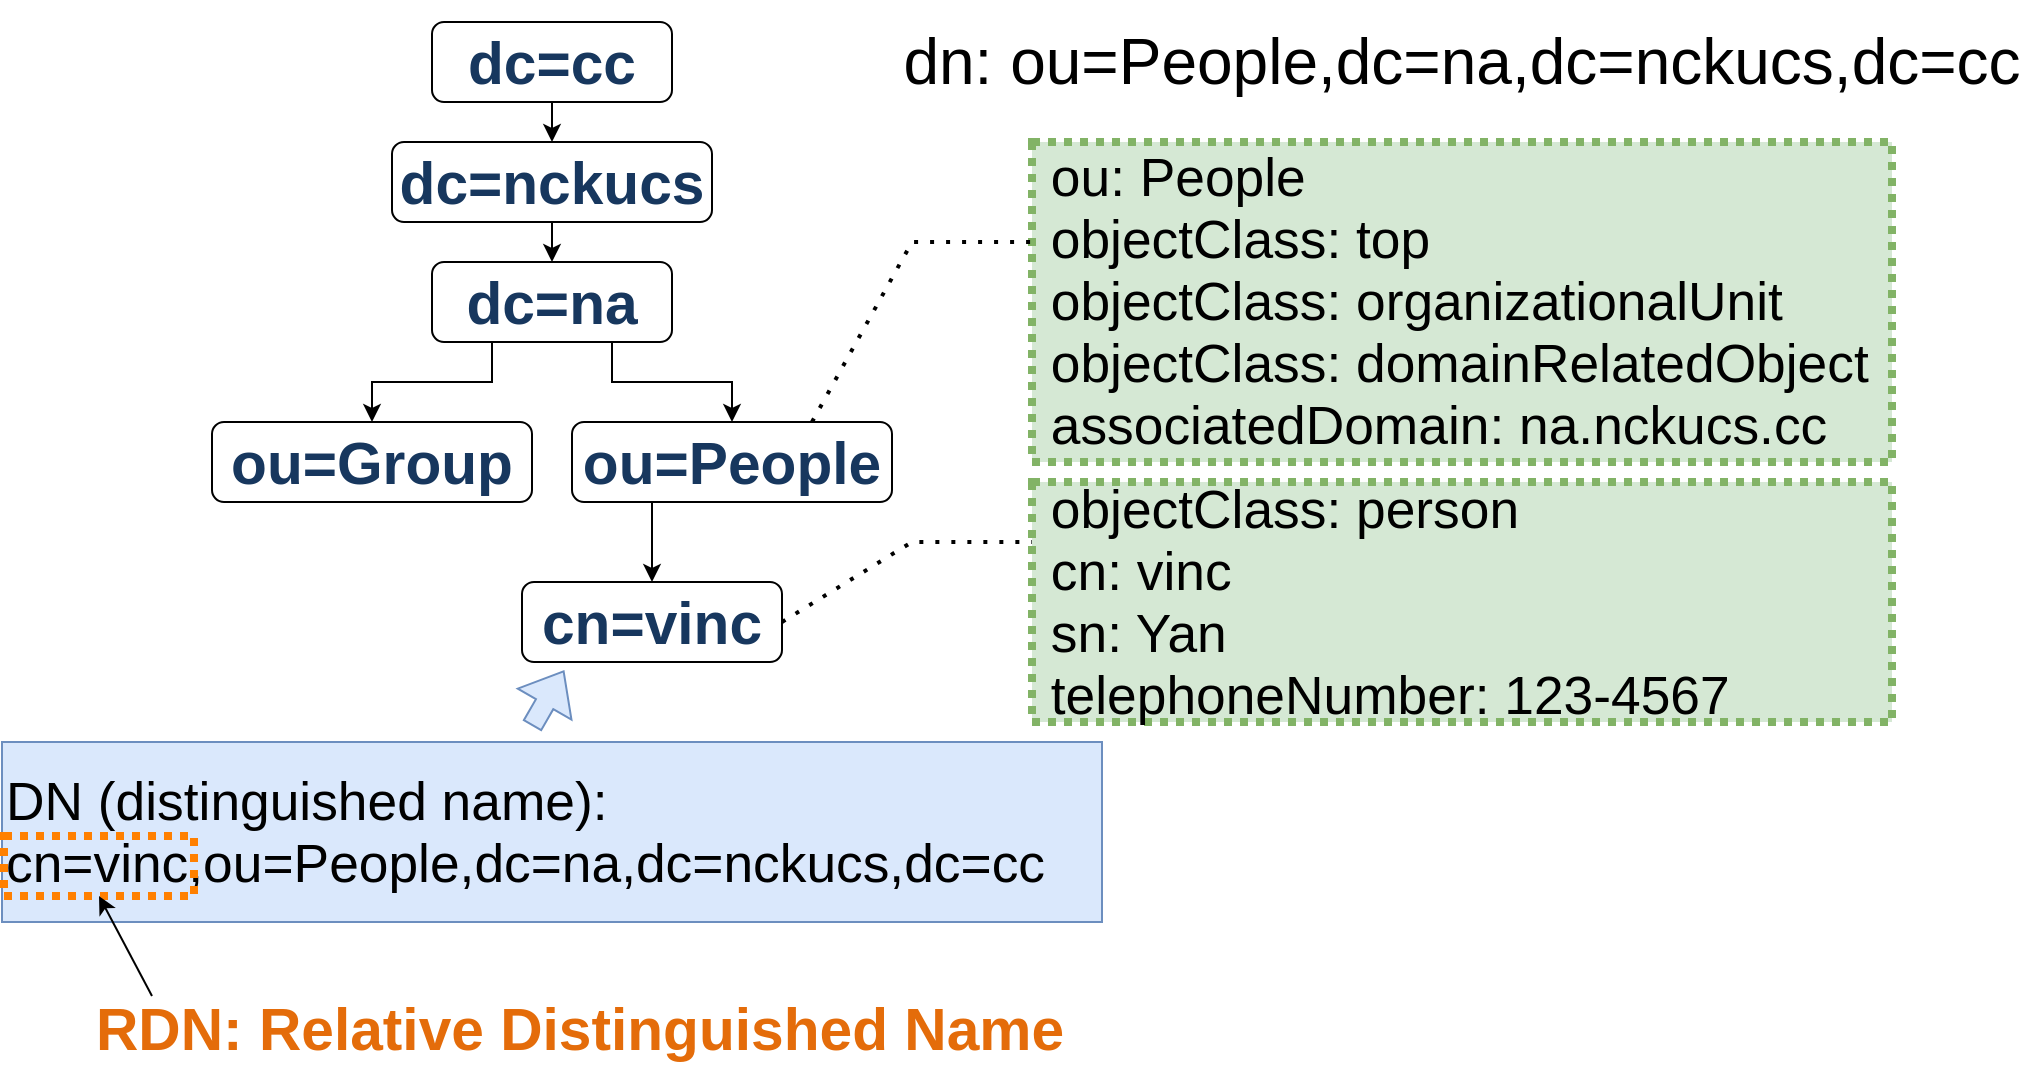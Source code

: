 <mxfile version="18.0.6" type="github">
  <diagram id="3WVFSegH6ydpg6aKXp3P" name="Page-1">
    <mxGraphModel dx="1550" dy="803" grid="1" gridSize="10" guides="1" tooltips="1" connect="1" arrows="1" fold="1" page="1" pageScale="1" pageWidth="827" pageHeight="1169" math="0" shadow="0">
      <root>
        <mxCell id="0" />
        <mxCell id="1" parent="0" />
        <mxCell id="ZvNLoXMq3XS8w7rEFli2-1" style="edgeStyle=orthogonalEdgeStyle;rounded=0;orthogonalLoop=1;jettySize=auto;html=1;exitX=0.5;exitY=1;exitDx=0;exitDy=0;entryX=0.5;entryY=0;entryDx=0;entryDy=0;fontSize=29;" edge="1" parent="1" source="ZvNLoXMq3XS8w7rEFli2-2" target="ZvNLoXMq3XS8w7rEFli2-4">
          <mxGeometry relative="1" as="geometry" />
        </mxCell>
        <mxCell id="ZvNLoXMq3XS8w7rEFli2-2" value="&lt;p style=&quot;line-height: normal; margin: 0pt 0in; text-indent: 0in; direction: ltr; unicode-bidi: embed; vertical-align: baseline; word-break: normal;&quot;&gt;&lt;span style=&quot;font-size: 22pt; font-family: Arial; font-variant-numeric: normal; font-variant-east-asian: normal; color: rgb(23, 55, 94); font-weight: bold;&quot;&gt;dc=cc&lt;/span&gt;&lt;/p&gt;" style="rounded=1;whiteSpace=wrap;html=1;" vertex="1" parent="1">
          <mxGeometry x="320" y="40" width="120" height="40" as="geometry" />
        </mxCell>
        <mxCell id="ZvNLoXMq3XS8w7rEFli2-3" style="edgeStyle=orthogonalEdgeStyle;rounded=0;orthogonalLoop=1;jettySize=auto;html=1;exitX=0.5;exitY=1;exitDx=0;exitDy=0;entryX=0.5;entryY=0;entryDx=0;entryDy=0;fontSize=29;" edge="1" parent="1" source="ZvNLoXMq3XS8w7rEFli2-4" target="ZvNLoXMq3XS8w7rEFli2-7">
          <mxGeometry relative="1" as="geometry" />
        </mxCell>
        <mxCell id="ZvNLoXMq3XS8w7rEFli2-4" value="&lt;p style=&quot;line-height: normal; margin: 0pt 0in; text-indent: 0in; direction: ltr; unicode-bidi: embed; vertical-align: baseline; word-break: normal;&quot;&gt;&lt;span style=&quot;font-size: 22pt; font-family: Arial; font-variant-numeric: normal; font-variant-east-asian: normal; color: rgb(23, 55, 94); font-weight: bold;&quot;&gt;d&lt;/span&gt;&lt;span style=&quot;font-size: 22pt; font-family: Arial; font-variant-numeric: normal; font-variant-east-asian: normal; color: rgb(23, 55, 94); font-weight: bold; vertical-align: baseline;&quot;&gt;c=&lt;/span&gt;&lt;span style=&quot;font-size: 22pt; font-family: Arial; font-variant-numeric: normal; font-variant-east-asian: normal; color: rgb(23, 55, 94); font-weight: bold; vertical-align: baseline;&quot;&gt;nckucs&lt;/span&gt;&lt;/p&gt;" style="rounded=1;whiteSpace=wrap;html=1;" vertex="1" parent="1">
          <mxGeometry x="300" y="100" width="160" height="40" as="geometry" />
        </mxCell>
        <mxCell id="ZvNLoXMq3XS8w7rEFli2-5" style="edgeStyle=orthogonalEdgeStyle;rounded=0;orthogonalLoop=1;jettySize=auto;html=1;exitX=0.25;exitY=1;exitDx=0;exitDy=0;entryX=0.5;entryY=0;entryDx=0;entryDy=0;fontSize=29;" edge="1" parent="1" source="ZvNLoXMq3XS8w7rEFli2-7" target="ZvNLoXMq3XS8w7rEFli2-10">
          <mxGeometry relative="1" as="geometry" />
        </mxCell>
        <mxCell id="ZvNLoXMq3XS8w7rEFli2-6" style="edgeStyle=orthogonalEdgeStyle;rounded=0;orthogonalLoop=1;jettySize=auto;html=1;exitX=0.75;exitY=1;exitDx=0;exitDy=0;entryX=0.5;entryY=0;entryDx=0;entryDy=0;fontSize=29;" edge="1" parent="1" source="ZvNLoXMq3XS8w7rEFli2-7" target="ZvNLoXMq3XS8w7rEFli2-13">
          <mxGeometry relative="1" as="geometry" />
        </mxCell>
        <mxCell id="ZvNLoXMq3XS8w7rEFli2-7" value="&lt;p style=&quot;line-height: normal; margin: 0pt 0in; text-indent: 0in; direction: ltr; unicode-bidi: embed; vertical-align: baseline; word-break: normal;&quot;&gt;&lt;span style=&quot;font-size: 22pt; font-family: Arial; font-variant-numeric: normal; font-variant-east-asian: normal; color: rgb(23, 55, 94); font-weight: bold;&quot;&gt;dc=&lt;/span&gt;&lt;span style=&quot;font-size: 22pt; font-family: Arial; font-variant-numeric: normal; font-variant-east-asian: normal; color: rgb(23, 55, 94); font-weight: bold;&quot;&gt;na&lt;/span&gt;&lt;/p&gt;" style="rounded=1;whiteSpace=wrap;html=1;" vertex="1" parent="1">
          <mxGeometry x="320" y="160" width="120" height="40" as="geometry" />
        </mxCell>
        <mxCell id="ZvNLoXMq3XS8w7rEFli2-10" value="&lt;p style=&quot;line-height: normal; margin: 0pt 0in; text-indent: 0in; direction: ltr; unicode-bidi: embed; vertical-align: baseline; word-break: normal;&quot;&gt;&lt;span style=&quot;font-size: 22pt; font-family: Arial; font-variant-numeric: normal; font-variant-east-asian: normal; color: rgb(23, 55, 94); font-weight: bold;&quot;&gt;o&lt;/span&gt;&lt;span style=&quot;font-size: 22pt; font-family: Arial; font-variant-numeric: normal; font-variant-east-asian: normal; color: rgb(23, 55, 94); font-weight: bold; vertical-align: baseline;&quot;&gt;u&lt;/span&gt;&lt;span style=&quot;font-size: 22pt; font-family: Arial; font-variant-numeric: normal; font-variant-east-asian: normal; color: rgb(23, 55, 94); font-weight: bold; vertical-align: baseline;&quot;&gt;=&lt;/span&gt;&lt;span style=&quot;font-size: 22pt; font-family: Arial; font-variant-numeric: normal; font-variant-east-asian: normal; color: rgb(23, 55, 94); font-weight: bold;&quot;&gt;Group&lt;/span&gt;&lt;/p&gt;" style="rounded=1;whiteSpace=wrap;html=1;" vertex="1" parent="1">
          <mxGeometry x="210" y="240" width="160" height="40" as="geometry" />
        </mxCell>
        <mxCell id="ZvNLoXMq3XS8w7rEFli2-11" style="edgeStyle=orthogonalEdgeStyle;rounded=0;orthogonalLoop=1;jettySize=auto;html=1;exitX=0.25;exitY=1;exitDx=0;exitDy=0;fontSize=29;" edge="1" parent="1" source="ZvNLoXMq3XS8w7rEFli2-13" target="ZvNLoXMq3XS8w7rEFli2-17">
          <mxGeometry relative="1" as="geometry" />
        </mxCell>
        <mxCell id="ZvNLoXMq3XS8w7rEFli2-13" value="&lt;p style=&quot;line-height: normal; margin: 0pt 0in; text-indent: 0in; direction: ltr; unicode-bidi: embed; vertical-align: baseline; word-break: normal;&quot;&gt;&lt;span style=&quot;font-size: 22pt; font-family: Arial; font-variant-numeric: normal; font-variant-east-asian: normal; color: rgb(23, 55, 94); font-weight: bold;&quot;&gt;o&lt;/span&gt;&lt;span style=&quot;font-size: 22pt; font-family: Arial; font-variant-numeric: normal; font-variant-east-asian: normal; color: rgb(23, 55, 94); font-weight: bold; vertical-align: baseline;&quot;&gt;u&lt;/span&gt;&lt;span style=&quot;font-size: 22pt; font-family: Arial; font-variant-numeric: normal; font-variant-east-asian: normal; color: rgb(23, 55, 94); font-weight: bold; vertical-align: baseline;&quot;&gt;=&lt;/span&gt;&lt;span style=&quot;font-size: 22pt; font-family: Arial; font-variant-numeric: normal; font-variant-east-asian: normal; color: rgb(23, 55, 94); font-weight: bold;&quot;&gt;People&lt;/span&gt;&lt;/p&gt;" style="rounded=1;whiteSpace=wrap;html=1;" vertex="1" parent="1">
          <mxGeometry x="390" y="240" width="160" height="40" as="geometry" />
        </mxCell>
        <mxCell id="ZvNLoXMq3XS8w7rEFli2-17" value="&lt;p style=&quot;line-height: normal; margin: 0pt 0in; text-indent: 0in; direction: ltr; unicode-bidi: embed; vertical-align: baseline; word-break: normal;&quot;&gt;&lt;span style=&quot;font-size: 22pt; font-family: Arial; font-variant-numeric: normal; font-variant-east-asian: normal; color: rgb(23, 55, 94); font-weight: bold;&quot;&gt;cn&lt;/span&gt;&lt;span style=&quot;font-size: 22pt; font-family: Arial; font-variant-numeric: normal; font-variant-east-asian: normal; color: rgb(23, 55, 94); font-weight: bold; vertical-align: baseline;&quot;&gt;=&lt;/span&gt;&lt;span style=&quot;font-size: 22pt; font-family: Arial; font-variant-numeric: normal; font-variant-east-asian: normal; color: rgb(23, 55, 94); font-weight: bold; vertical-align: baseline;&quot;&gt;vinc&lt;/span&gt;&lt;/p&gt;" style="rounded=1;whiteSpace=wrap;html=1;" vertex="1" parent="1">
          <mxGeometry x="365" y="320" width="130" height="40" as="geometry" />
        </mxCell>
        <mxCell id="ZvNLoXMq3XS8w7rEFli2-23" value="&lt;p style=&quot;line-height: normal; margin: 0pt 0in; text-indent: 0in; direction: ltr; unicode-bidi: embed; vertical-align: baseline; word-break: normal;&quot;&gt;&lt;span style=&quot;font-size: 20pt; font-family: Arial; font-variant-numeric: normal; font-variant-east-asian: normal;&quot;&gt;DN&lt;/span&gt;&lt;span style=&quot;font-size: 20pt; font-family: Arial; font-variant-numeric: normal; font-variant-east-asian: normal;&quot;&gt; &lt;/span&gt;&lt;span style=&quot;font-size: 20pt; font-family: Arial; font-variant-numeric: normal; font-variant-east-asian: normal;&quot;&gt;(distinguished name):&lt;/span&gt;&lt;/p&gt;&lt;p style=&quot;line-height: normal; margin: 0pt 0in; text-indent: 0in; direction: ltr; unicode-bidi: embed; vertical-align: baseline; word-break: normal;&quot;&gt;&lt;span style=&quot;font-size: 20pt; font-family: Arial; font-variant-numeric: normal; font-variant-east-asian: normal;&quot;&gt;&lt;/span&gt;&lt;/p&gt;&lt;p style=&quot;line-height: normal; margin: 0pt 0in; text-indent: 0in; direction: ltr; unicode-bidi: embed; vertical-align: baseline; word-break: normal;&quot;&gt;&lt;span style=&quot;font-size: 20pt; font-family: Arial; font-variant-numeric: normal; font-variant-east-asian: normal; vertical-align: baseline;&quot;&gt;cn&lt;/span&gt;&lt;span style=&quot;font-size: 20pt; font-family: Arial; font-variant-numeric: normal; font-variant-east-asian: normal; vertical-align: baseline;&quot;&gt;=&lt;/span&gt;&lt;span style=&quot;font-size: 20pt; font-family: Arial; font-variant-numeric: normal; font-variant-east-asian: normal;&quot;&gt;vinc&lt;/span&gt;&lt;span style=&quot;font-size: 20pt; font-family: Arial; font-variant-numeric: normal; font-variant-east-asian: normal; vertical-align: baseline;&quot;&gt;,ou&lt;/span&gt;&lt;span style=&quot;font-size: 20pt; font-family: Arial; font-variant-numeric: normal; font-variant-east-asian: normal; vertical-align: baseline;&quot;&gt;=&lt;/span&gt;&lt;span style=&quot;font-size: 20pt; font-family: Arial; font-variant-numeric: normal; font-variant-east-asian: normal;&quot;&gt;P&lt;/span&gt;&lt;span style=&quot;font-size: 20pt; font-family: Arial; font-variant-numeric: normal; font-variant-east-asian: normal; vertical-align: baseline;&quot;&gt;eople,dc&lt;/span&gt;&lt;span style=&quot;font-size: 20pt; font-family: Arial; font-variant-numeric: normal; font-variant-east-asian: normal; vertical-align: baseline;&quot;&gt;=&lt;/span&gt;&lt;span style=&quot;font-size: 20pt; font-family: Arial; font-variant-numeric: normal; font-variant-east-asian: normal; vertical-align: baseline;&quot;&gt;na&lt;/span&gt;&lt;span style=&quot;font-size: 20pt; font-family: Arial; font-variant-numeric: normal; font-variant-east-asian: normal;&quot;&gt;,dc&lt;/span&gt;&lt;span style=&quot;font-size: 20pt; font-family: Arial; font-variant-numeric: normal; font-variant-east-asian: normal;&quot;&gt;=&lt;/span&gt;&lt;span style=&quot;font-size: 20pt; font-family: Arial; font-variant-numeric: normal; font-variant-east-asian: normal;&quot;&gt;nckucs,dc&lt;/span&gt;&lt;span style=&quot;font-size: 20pt; font-family: Arial; font-variant-numeric: normal; font-variant-east-asian: normal;&quot;&gt;=cc&lt;/span&gt;&lt;/p&gt;" style="rounded=0;whiteSpace=wrap;html=1;align=left;fillColor=#dae8fc;strokeColor=#6c8ebf;" vertex="1" parent="1">
          <mxGeometry x="105" y="400" width="550" height="90" as="geometry" />
        </mxCell>
        <mxCell id="ZvNLoXMq3XS8w7rEFli2-24" value="" style="shape=flexArrow;endArrow=classic;html=1;rounded=0;entryX=0.162;entryY=1.055;entryDx=0;entryDy=0;entryPerimeter=0;fillColor=#dae8fc;strokeColor=#6c8ebf;" edge="1" parent="1">
          <mxGeometry width="50" height="50" relative="1" as="geometry">
            <mxPoint x="370" y="392" as="sourcePoint" />
            <mxPoint x="386.06" y="364.2" as="targetPoint" />
          </mxGeometry>
        </mxCell>
        <mxCell id="ZvNLoXMq3XS8w7rEFli2-26" value="" style="rounded=0;whiteSpace=wrap;html=1;dashed=1;strokeColor=#FF8000;fillColor=none;strokeWidth=4;dashPattern=1 1;" vertex="1" parent="1">
          <mxGeometry x="106" y="447" width="95" height="30" as="geometry" />
        </mxCell>
        <mxCell id="ZvNLoXMq3XS8w7rEFli2-27" value="&lt;p style=&quot;language:zh-TW;line-height:normal;margin-top:0pt;margin-bottom:0pt;&#xa;margin-right:0in;text-align:left;direction:ltr;unicode-bidi:embed&quot;&gt;&lt;span style=&quot;font-size:22.0pt;font-family:Arial;mso-ascii-font-family:Arial;&#xa;mso-fareast-font-family:Arial;mso-bidi-font-family:Arial;mso-ascii-theme-font:&#xa;major-latin;font-variant:normal;color:#E46C0A;mso-color-index:9;text-transform:&#xa;none;language:en-US;font-weight:bold;font-style:normal;mso-style-textfill-type:&#xa;solid;mso-style-textfill-fill-themecolor:accent6;mso-style-textfill-fill-color:&#xa;#E46C0A;mso-style-textfill-fill-alpha:100.0%;mso-style-textfill-fill-colortransforms:&#xa;lumm=75000&quot;&gt;RDN: Relative Distinguished Name&lt;/span&gt;&lt;/p&gt;" style="text;whiteSpace=wrap;html=1;" vertex="1" parent="1">
          <mxGeometry x="150" y="520" width="510" height="50" as="geometry" />
        </mxCell>
        <mxCell id="ZvNLoXMq3XS8w7rEFli2-28" value="" style="endArrow=classic;html=1;rounded=0;entryX=0.5;entryY=1;entryDx=0;entryDy=0;" edge="1" parent="1" target="ZvNLoXMq3XS8w7rEFli2-26">
          <mxGeometry width="50" height="50" relative="1" as="geometry">
            <mxPoint x="180" y="527" as="sourcePoint" />
            <mxPoint x="230" y="477" as="targetPoint" />
          </mxGeometry>
        </mxCell>
        <mxCell id="ZvNLoXMq3XS8w7rEFli2-32" value="&lt;p&gt;&lt;span style=&quot;font-size: 24pt; font-family: Arial; font-variant-numeric: normal; font-variant-east-asian: normal;&quot;&gt;dn&lt;/span&gt;&lt;span style=&quot;font-size: 24pt; font-family: Arial; font-variant-numeric: normal; font-variant-east-asian: normal;&quot;&gt;: &lt;/span&gt;&lt;span style=&quot;font-size: 24pt; font-family: Arial; font-variant-numeric: normal; font-variant-east-asian: normal;&quot;&gt;ou&lt;/span&gt;&lt;span style=&quot;font-size: 24pt; font-family: Arial; font-variant-numeric: normal; font-variant-east-asian: normal;&quot;&gt;=&lt;/span&gt;&lt;span style=&quot;font-size: 24pt; font-family: Arial; font-variant-numeric: normal; font-variant-east-asian: normal;&quot;&gt;People,dc&lt;/span&gt;&lt;span style=&quot;font-size: 24pt; font-family: Arial; font-variant-numeric: normal; font-variant-east-asian: normal;&quot;&gt;=&lt;/span&gt;&lt;span style=&quot;font-size: 24pt; font-family: Arial; font-variant-numeric: normal; font-variant-east-asian: normal;&quot;&gt;na,dc&lt;/span&gt;&lt;span style=&quot;font-size: 24pt; font-family: Arial; font-variant-numeric: normal; font-variant-east-asian: normal;&quot;&gt;=&lt;/span&gt;&lt;span style=&quot;font-size: 24pt; font-family: Arial; font-variant-numeric: normal; font-variant-east-asian: normal;&quot;&gt;nckucs,dc&lt;/span&gt;&lt;span style=&quot;font-size: 24pt; font-family: Arial; font-variant-numeric: normal; font-variant-east-asian: normal;&quot;&gt;=cc&lt;/span&gt;&lt;/p&gt;" style="text;html=1;strokeColor=none;fillColor=none;align=center;verticalAlign=middle;whiteSpace=wrap;rounded=0;dashed=1;dashPattern=1 1;" vertex="1" parent="1">
          <mxGeometry x="550" y="45" width="570" height="30" as="geometry" />
        </mxCell>
        <mxCell id="ZvNLoXMq3XS8w7rEFli2-33" value="&lt;p style=&quot;line-height: normal; margin-top: 0pt; margin-bottom: 0pt; margin-right: 0in; direction: ltr; unicode-bidi: embed;&quot;&gt;&lt;span style=&quot;font-size: 20pt; font-family: Arial; font-variant-numeric: normal; font-variant-east-asian: normal;&quot;&gt;&amp;nbsp;ou&lt;/span&gt;&lt;span style=&quot;font-size: 20pt; font-family: Arial; font-variant-numeric: normal; font-variant-east-asian: normal;&quot;&gt;: People&lt;/span&gt;&lt;/p&gt;&lt;p style=&quot;line-height: normal; margin-top: 0pt; margin-bottom: 0pt; margin-right: 0in; direction: ltr; unicode-bidi: embed;&quot;&gt;&lt;span style=&quot;font-size: 20pt; font-family: Arial; font-variant-numeric: normal; font-variant-east-asian: normal;&quot;&gt;&lt;/span&gt;&lt;/p&gt;&lt;p style=&quot;line-height: normal; margin-top: 0pt; margin-bottom: 0pt; margin-right: 0in; direction: ltr; unicode-bidi: embed;&quot;&gt;&lt;span style=&quot;font-size: 20pt; font-family: Arial; font-variant-numeric: normal; font-variant-east-asian: normal;&quot;&gt;&amp;nbsp;objectClass&lt;/span&gt;&lt;span style=&quot;font-size: 20pt; font-family: Arial; font-variant-numeric: normal; font-variant-east-asian: normal;&quot;&gt;: top&lt;/span&gt;&lt;/p&gt;&lt;p style=&quot;line-height: normal; margin-top: 0pt; margin-bottom: 0pt; margin-right: 0in; direction: ltr; unicode-bidi: embed;&quot;&gt;&lt;span style=&quot;font-size: 20pt; font-family: Arial; font-variant-numeric: normal; font-variant-east-asian: normal;&quot;&gt;&lt;/span&gt;&lt;/p&gt;&lt;p style=&quot;line-height: normal; margin-top: 0pt; margin-bottom: 0pt; margin-right: 0in; direction: ltr; unicode-bidi: embed;&quot;&gt;&lt;span style=&quot;font-size: 20pt; font-family: Arial; font-variant-numeric: normal; font-variant-east-asian: normal;&quot;&gt;&amp;nbsp;objectClass&lt;/span&gt;&lt;span style=&quot;font-size: 20pt; font-family: Arial; font-variant-numeric: normal; font-variant-east-asian: normal;&quot;&gt;: &lt;/span&gt;&lt;span style=&quot;font-size: 20pt; font-family: Arial; font-variant-numeric: normal; font-variant-east-asian: normal;&quot;&gt;organizationalUnit&lt;/span&gt;&lt;/p&gt;&lt;p style=&quot;line-height: normal; margin-top: 0pt; margin-bottom: 0pt; margin-right: 0in; direction: ltr; unicode-bidi: embed;&quot;&gt;&lt;span style=&quot;font-size: 20pt; font-family: Arial; font-variant-numeric: normal; font-variant-east-asian: normal;&quot;&gt;&lt;/span&gt;&lt;/p&gt;&lt;p style=&quot;line-height: normal; margin-top: 0pt; margin-bottom: 0pt; margin-right: 0in; direction: ltr; unicode-bidi: embed;&quot;&gt;&lt;span style=&quot;font-size: 20pt; font-family: Arial; font-variant-numeric: normal; font-variant-east-asian: normal;&quot;&gt;&amp;nbsp;objectClass&lt;/span&gt;&lt;span style=&quot;font-size: 20pt; font-family: Arial; font-variant-numeric: normal; font-variant-east-asian: normal;&quot;&gt;: &lt;/span&gt;&lt;span style=&quot;font-size: 20pt; font-family: Arial; font-variant-numeric: normal; font-variant-east-asian: normal;&quot;&gt;domainRelatedObject&lt;/span&gt;&lt;/p&gt;&lt;p style=&quot;line-height: normal; margin-top: 0pt; margin-bottom: 0pt; margin-right: 0in; direction: ltr; unicode-bidi: embed;&quot;&gt;&lt;span style=&quot;font-size: 20pt; font-family: Arial; font-variant-numeric: normal; font-variant-east-asian: normal;&quot;&gt;&lt;/span&gt;&lt;/p&gt;&lt;p style=&quot;line-height: normal; margin-top: 0pt; margin-bottom: 0pt; margin-right: 0in; direction: ltr; unicode-bidi: embed;&quot;&gt;&lt;span style=&quot;font-size: 20pt; font-family: Arial; font-variant-numeric: normal; font-variant-east-asian: normal;&quot;&gt;&amp;nbsp;associatedDomain&lt;/span&gt;&lt;span style=&quot;font-size: 20pt; font-family: Arial; font-variant-numeric: normal; font-variant-east-asian: normal;&quot;&gt;: na.nckucs.cc&amp;nbsp;&lt;/span&gt;&lt;/p&gt;" style="rounded=0;whiteSpace=wrap;html=1;dashed=1;strokeColor=#82b366;fillColor=#d5e8d4;strokeWidth=4;dashPattern=1 1;align=left;" vertex="1" parent="1">
          <mxGeometry x="620" y="100" width="430" height="160" as="geometry" />
        </mxCell>
        <mxCell id="ZvNLoXMq3XS8w7rEFli2-36" value="" style="endArrow=none;dashed=1;html=1;dashPattern=1 3;strokeWidth=2;rounded=0;fontFamily=Helvetica;fontSize=25;exitX=0.75;exitY=0;exitDx=0;exitDy=0;" edge="1" parent="1" source="ZvNLoXMq3XS8w7rEFli2-13">
          <mxGeometry width="50" height="50" relative="1" as="geometry">
            <mxPoint x="570" y="200" as="sourcePoint" />
            <mxPoint x="620" y="150" as="targetPoint" />
            <Array as="points">
              <mxPoint x="560" y="150" />
            </Array>
          </mxGeometry>
        </mxCell>
        <mxCell id="ZvNLoXMq3XS8w7rEFli2-37" value="&lt;p style=&quot;line-height: normal; margin-top: 0pt; margin-bottom: 0pt; margin-right: 0in; direction: ltr; unicode-bidi: embed;&quot;&gt;&lt;span style=&quot;font-size: 20pt; font-family: Arial; font-variant-numeric: normal; font-variant-east-asian: normal;&quot;&gt;&amp;nbsp;&lt;/span&gt;&lt;span style=&quot;background-color: initial; font-size: 20pt; font-family: Arial; font-variant-numeric: normal; font-variant-east-asian: normal;&quot;&gt;objectClass&lt;/span&gt;&lt;span style=&quot;background-color: initial; font-size: 20pt; font-family: Arial; font-variant-numeric: normal; font-variant-east-asian: normal;&quot;&gt;: person&lt;/span&gt;&lt;/p&gt;&lt;p style=&quot;line-height: normal; margin-top: 0pt; margin-bottom: 0pt; margin-right: 0in; direction: ltr; unicode-bidi: embed;&quot;&gt;&lt;span style=&quot;font-size: 20pt; font-family: Arial; font-variant-numeric: normal; font-variant-east-asian: normal;&quot;&gt;&lt;/span&gt;&lt;/p&gt;&lt;p style=&quot;line-height: normal; margin-top: 0pt; margin-bottom: 0pt; margin-right: 0in; direction: ltr; unicode-bidi: embed;&quot;&gt;&lt;span style=&quot;font-size: 20pt; font-family: Arial; font-variant-numeric: normal; font-variant-east-asian: normal;&quot;&gt;&amp;nbsp;&lt;/span&gt;&lt;span style=&quot;background-color: initial; font-size: 20pt; font-family: Arial; font-variant-numeric: normal; font-variant-east-asian: normal;&quot;&gt;cn&lt;/span&gt;&lt;span style=&quot;background-color: initial; font-size: 20pt; font-family: Arial; font-variant-numeric: normal; font-variant-east-asian: normal;&quot;&gt;: &lt;/span&gt;&lt;span style=&quot;background-color: initial; font-size: 20pt; font-family: Arial; font-variant-numeric: normal; font-variant-east-asian: normal;&quot;&gt;vinc&lt;/span&gt;&lt;/p&gt;&lt;p style=&quot;line-height: normal; margin-top: 0pt; margin-bottom: 0pt; margin-right: 0in; direction: ltr; unicode-bidi: embed;&quot;&gt;&lt;span style=&quot;font-size: 20pt; font-family: Arial; font-variant-numeric: normal; font-variant-east-asian: normal;&quot;&gt;&lt;/span&gt;&lt;/p&gt;&lt;p style=&quot;line-height: normal; margin-top: 0pt; margin-bottom: 0pt; margin-right: 0in; direction: ltr; unicode-bidi: embed;&quot;&gt;&lt;span style=&quot;font-size: 20pt; font-family: Arial; font-variant-numeric: normal; font-variant-east-asian: normal;&quot;&gt;&amp;nbsp;&lt;/span&gt;&lt;span style=&quot;background-color: initial; font-size: 20pt; font-family: Arial; font-variant-numeric: normal; font-variant-east-asian: normal;&quot;&gt;sn&lt;/span&gt;&lt;span style=&quot;background-color: initial; font-size: 20pt; font-family: Arial; font-variant-numeric: normal; font-variant-east-asian: normal;&quot;&gt;: &lt;/span&gt;&lt;span style=&quot;background-color: initial; font-size: 20pt; font-family: Arial; font-variant-numeric: normal; font-variant-east-asian: normal;&quot;&gt;Yan&lt;/span&gt;&lt;/p&gt;&lt;p style=&quot;line-height: normal; margin-top: 0pt; margin-bottom: 0pt; margin-right: 0in; direction: ltr; unicode-bidi: embed;&quot;&gt;&lt;span style=&quot;font-size: 20pt; font-family: Arial; font-variant-numeric: normal; font-variant-east-asian: normal;&quot;&gt;&lt;/span&gt;&lt;/p&gt;&lt;p style=&quot;line-height: normal; margin-top: 0pt; margin-bottom: 0pt; margin-right: 0in; direction: ltr; unicode-bidi: embed;&quot;&gt;&lt;span style=&quot;font-size: 20pt; font-family: Arial; font-variant-numeric: normal; font-variant-east-asian: normal;&quot;&gt;&amp;nbsp;&lt;/span&gt;&lt;span style=&quot;background-color: initial; font-size: 20pt; font-family: Arial; font-variant-numeric: normal; font-variant-east-asian: normal;&quot;&gt;telephoneNumber&lt;/span&gt;&lt;span style=&quot;background-color: initial; font-size: 20pt; font-family: Arial; font-variant-numeric: normal; font-variant-east-asian: normal;&quot;&gt;: 123-4567&lt;br&gt;&lt;/span&gt;&lt;/p&gt;" style="rounded=0;whiteSpace=wrap;html=1;dashed=1;strokeColor=#82b366;fillColor=#d5e8d4;strokeWidth=4;dashPattern=1 1;align=left;" vertex="1" parent="1">
          <mxGeometry x="620" y="270" width="430" height="120" as="geometry" />
        </mxCell>
        <mxCell id="ZvNLoXMq3XS8w7rEFli2-38" value="" style="endArrow=none;dashed=1;html=1;dashPattern=1 3;strokeWidth=2;rounded=0;fontFamily=Helvetica;fontSize=25;exitX=1;exitY=0.5;exitDx=0;exitDy=0;entryX=0;entryY=0.25;entryDx=0;entryDy=0;" edge="1" parent="1" source="ZvNLoXMq3XS8w7rEFli2-17" target="ZvNLoXMq3XS8w7rEFli2-37">
          <mxGeometry width="50" height="50" relative="1" as="geometry">
            <mxPoint x="520" y="350" as="sourcePoint" />
            <mxPoint x="570" y="300" as="targetPoint" />
            <Array as="points">
              <mxPoint x="560" y="300" />
            </Array>
          </mxGeometry>
        </mxCell>
      </root>
    </mxGraphModel>
  </diagram>
</mxfile>
